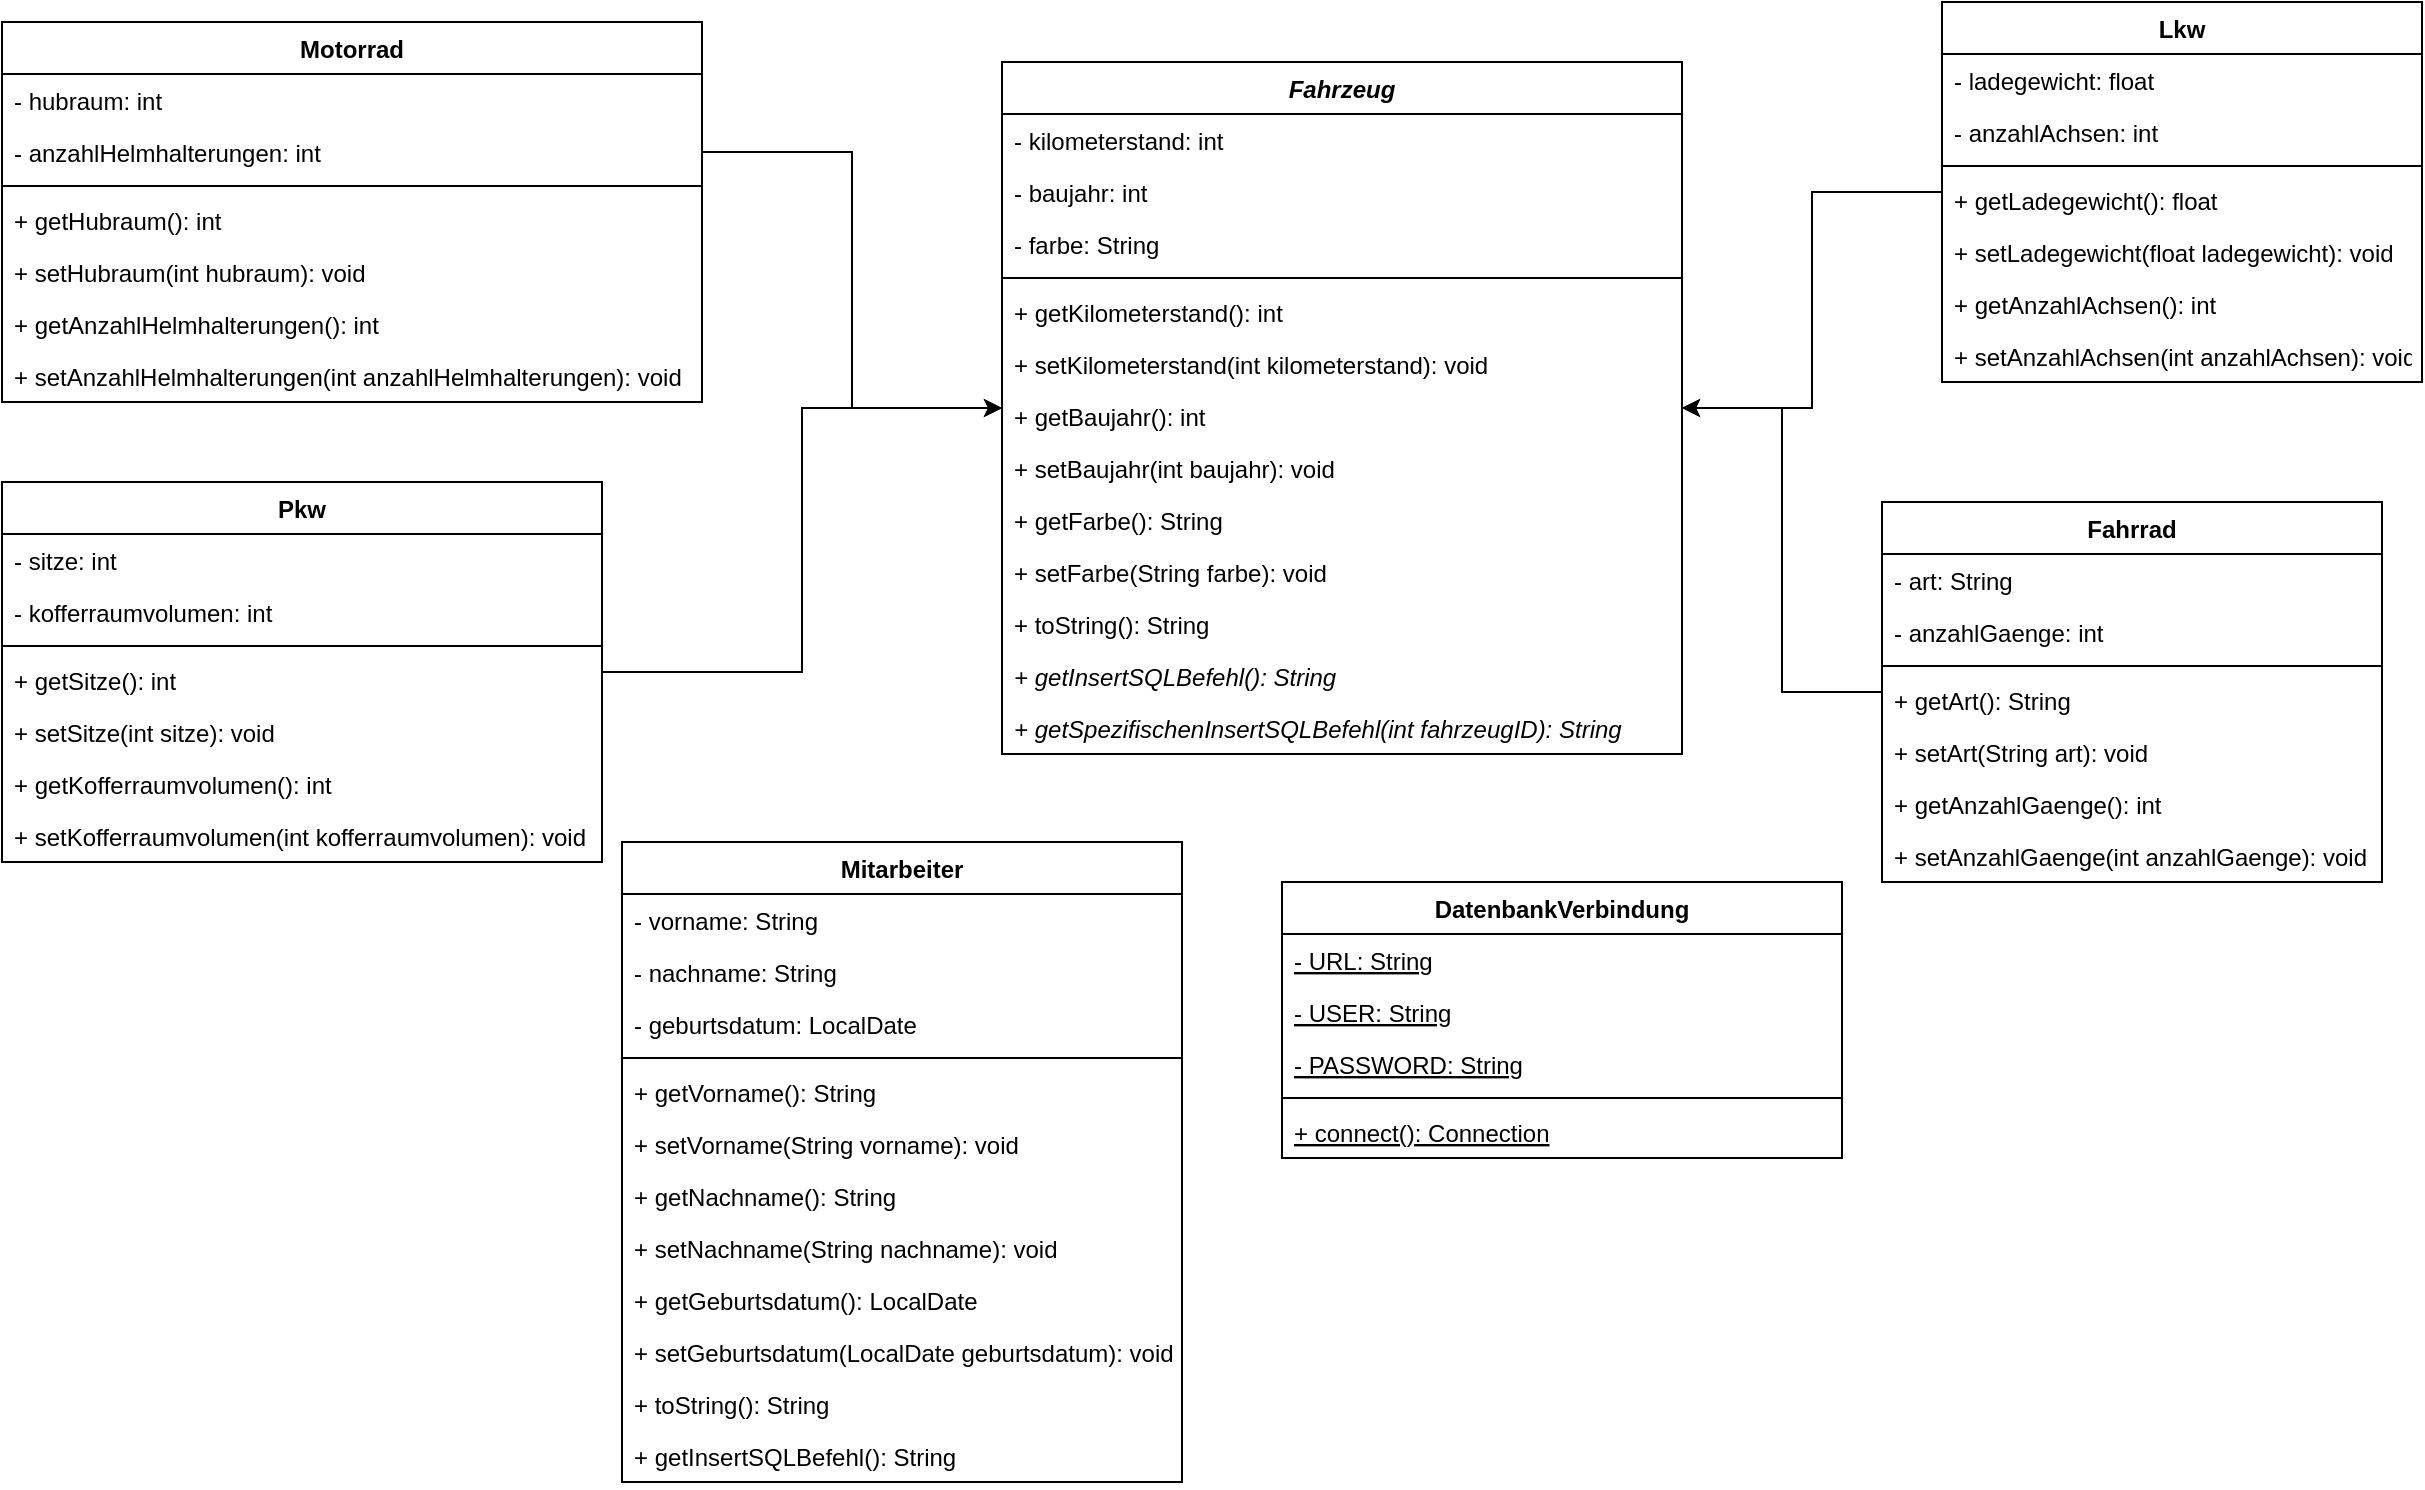 <mxfile version="19.0.1" type="device"><diagram id="4oLFSbJfifd1eVW6x0Mf" name="Seite-1"><mxGraphModel dx="162" dy="610" grid="1" gridSize="10" guides="1" tooltips="1" connect="1" arrows="1" fold="1" page="1" pageScale="1" pageWidth="827" pageHeight="1169" math="0" shadow="0"><root><mxCell id="0"/><mxCell id="1" parent="0"/><mxCell id="IlYYbOkx73-VreaoNOz4-83" value="Fahrzeug" style="swimlane;fontStyle=3;align=center;verticalAlign=top;childLayout=stackLayout;horizontal=1;startSize=26;horizontalStack=0;resizeParent=1;resizeParentMax=0;resizeLast=0;collapsible=1;marginBottom=0;" parent="1" vertex="1"><mxGeometry x="1360" y="50" width="340" height="346" as="geometry"/></mxCell><mxCell id="IlYYbOkx73-VreaoNOz4-84" value="- kilometerstand: int" style="text;strokeColor=none;fillColor=none;align=left;verticalAlign=top;spacingLeft=4;spacingRight=4;overflow=hidden;rotatable=0;points=[[0,0.5],[1,0.5]];portConstraint=eastwest;" parent="IlYYbOkx73-VreaoNOz4-83" vertex="1"><mxGeometry y="26" width="340" height="26" as="geometry"/></mxCell><mxCell id="IlYYbOkx73-VreaoNOz4-87" value="- baujahr: int" style="text;strokeColor=none;fillColor=none;align=left;verticalAlign=top;spacingLeft=4;spacingRight=4;overflow=hidden;rotatable=0;points=[[0,0.5],[1,0.5]];portConstraint=eastwest;" parent="IlYYbOkx73-VreaoNOz4-83" vertex="1"><mxGeometry y="52" width="340" height="26" as="geometry"/></mxCell><mxCell id="IlYYbOkx73-VreaoNOz4-88" value="- farbe: String" style="text;strokeColor=none;fillColor=none;align=left;verticalAlign=top;spacingLeft=4;spacingRight=4;overflow=hidden;rotatable=0;points=[[0,0.5],[1,0.5]];portConstraint=eastwest;" parent="IlYYbOkx73-VreaoNOz4-83" vertex="1"><mxGeometry y="78" width="340" height="26" as="geometry"/></mxCell><mxCell id="IlYYbOkx73-VreaoNOz4-85" value="" style="line;strokeWidth=1;fillColor=none;align=left;verticalAlign=middle;spacingTop=-1;spacingLeft=3;spacingRight=3;rotatable=0;labelPosition=right;points=[];portConstraint=eastwest;" parent="IlYYbOkx73-VreaoNOz4-83" vertex="1"><mxGeometry y="104" width="340" height="8" as="geometry"/></mxCell><mxCell id="IlYYbOkx73-VreaoNOz4-92" value="+ getKilometerstand(): int" style="text;strokeColor=none;fillColor=none;align=left;verticalAlign=top;spacingLeft=4;spacingRight=4;overflow=hidden;rotatable=0;points=[[0,0.5],[1,0.5]];portConstraint=eastwest;fontStyle=0" parent="IlYYbOkx73-VreaoNOz4-83" vertex="1"><mxGeometry y="112" width="340" height="26" as="geometry"/></mxCell><mxCell id="aefF2_1Y4NPqCtt36ovV-1" value="+ setKilometerstand(int kilometerstand): void" style="text;strokeColor=none;fillColor=none;align=left;verticalAlign=top;spacingLeft=4;spacingRight=4;overflow=hidden;rotatable=0;points=[[0,0.5],[1,0.5]];portConstraint=eastwest;fontStyle=0" vertex="1" parent="IlYYbOkx73-VreaoNOz4-83"><mxGeometry y="138" width="340" height="26" as="geometry"/></mxCell><mxCell id="aefF2_1Y4NPqCtt36ovV-2" value="+ getBaujahr(): int" style="text;strokeColor=none;fillColor=none;align=left;verticalAlign=top;spacingLeft=4;spacingRight=4;overflow=hidden;rotatable=0;points=[[0,0.5],[1,0.5]];portConstraint=eastwest;fontStyle=0" vertex="1" parent="IlYYbOkx73-VreaoNOz4-83"><mxGeometry y="164" width="340" height="26" as="geometry"/></mxCell><mxCell id="aefF2_1Y4NPqCtt36ovV-3" value="+ setBaujahr(int baujahr): void" style="text;strokeColor=none;fillColor=none;align=left;verticalAlign=top;spacingLeft=4;spacingRight=4;overflow=hidden;rotatable=0;points=[[0,0.5],[1,0.5]];portConstraint=eastwest;fontStyle=0" vertex="1" parent="IlYYbOkx73-VreaoNOz4-83"><mxGeometry y="190" width="340" height="26" as="geometry"/></mxCell><mxCell id="aefF2_1Y4NPqCtt36ovV-4" value="+ getFarbe(): String" style="text;strokeColor=none;fillColor=none;align=left;verticalAlign=top;spacingLeft=4;spacingRight=4;overflow=hidden;rotatable=0;points=[[0,0.5],[1,0.5]];portConstraint=eastwest;fontStyle=0" vertex="1" parent="IlYYbOkx73-VreaoNOz4-83"><mxGeometry y="216" width="340" height="26" as="geometry"/></mxCell><mxCell id="aefF2_1Y4NPqCtt36ovV-5" value="+ setFarbe(String farbe): void" style="text;strokeColor=none;fillColor=none;align=left;verticalAlign=top;spacingLeft=4;spacingRight=4;overflow=hidden;rotatable=0;points=[[0,0.5],[1,0.5]];portConstraint=eastwest;fontStyle=0" vertex="1" parent="IlYYbOkx73-VreaoNOz4-83"><mxGeometry y="242" width="340" height="26" as="geometry"/></mxCell><mxCell id="aefF2_1Y4NPqCtt36ovV-6" value="+ toString(): String" style="text;strokeColor=none;fillColor=none;align=left;verticalAlign=top;spacingLeft=4;spacingRight=4;overflow=hidden;rotatable=0;points=[[0,0.5],[1,0.5]];portConstraint=eastwest;fontStyle=0" vertex="1" parent="IlYYbOkx73-VreaoNOz4-83"><mxGeometry y="268" width="340" height="26" as="geometry"/></mxCell><mxCell id="aefF2_1Y4NPqCtt36ovV-7" value="+ getInsertSQLBefehl(): String" style="text;strokeColor=none;fillColor=none;align=left;verticalAlign=top;spacingLeft=4;spacingRight=4;overflow=hidden;rotatable=0;points=[[0,0.5],[1,0.5]];portConstraint=eastwest;fontStyle=2" vertex="1" parent="IlYYbOkx73-VreaoNOz4-83"><mxGeometry y="294" width="340" height="26" as="geometry"/></mxCell><mxCell id="aefF2_1Y4NPqCtt36ovV-8" value="+ getSpezifischenInsertSQLBefehl(int fahrzeugID): String" style="text;strokeColor=none;fillColor=none;align=left;verticalAlign=top;spacingLeft=4;spacingRight=4;overflow=hidden;rotatable=0;points=[[0,0.5],[1,0.5]];portConstraint=eastwest;fontStyle=2" vertex="1" parent="IlYYbOkx73-VreaoNOz4-83"><mxGeometry y="320" width="340" height="26" as="geometry"/></mxCell><mxCell id="aefF2_1Y4NPqCtt36ovV-48" style="edgeStyle=orthogonalEdgeStyle;rounded=0;orthogonalLoop=1;jettySize=auto;html=1;" edge="1" parent="1" source="IlYYbOkx73-VreaoNOz4-93" target="IlYYbOkx73-VreaoNOz4-83"><mxGeometry relative="1" as="geometry"/></mxCell><mxCell id="IlYYbOkx73-VreaoNOz4-93" value="Pkw" style="swimlane;fontStyle=1;align=center;verticalAlign=top;childLayout=stackLayout;horizontal=1;startSize=26;horizontalStack=0;resizeParent=1;resizeParentMax=0;resizeLast=0;collapsible=1;marginBottom=0;" parent="1" vertex="1"><mxGeometry x="860" y="260" width="300" height="190" as="geometry"/></mxCell><mxCell id="IlYYbOkx73-VreaoNOz4-94" value="- sitze: int" style="text;strokeColor=none;fillColor=none;align=left;verticalAlign=top;spacingLeft=4;spacingRight=4;overflow=hidden;rotatable=0;points=[[0,0.5],[1,0.5]];portConstraint=eastwest;" parent="IlYYbOkx73-VreaoNOz4-93" vertex="1"><mxGeometry y="26" width="300" height="26" as="geometry"/></mxCell><mxCell id="IlYYbOkx73-VreaoNOz4-95" value="- kofferraumvolumen: int" style="text;strokeColor=none;fillColor=none;align=left;verticalAlign=top;spacingLeft=4;spacingRight=4;overflow=hidden;rotatable=0;points=[[0,0.5],[1,0.5]];portConstraint=eastwest;" parent="IlYYbOkx73-VreaoNOz4-93" vertex="1"><mxGeometry y="52" width="300" height="26" as="geometry"/></mxCell><mxCell id="IlYYbOkx73-VreaoNOz4-100" value="" style="line;strokeWidth=1;fillColor=none;align=left;verticalAlign=middle;spacingTop=-1;spacingLeft=3;spacingRight=3;rotatable=0;labelPosition=right;points=[];portConstraint=eastwest;" parent="IlYYbOkx73-VreaoNOz4-93" vertex="1"><mxGeometry y="78" width="300" height="8" as="geometry"/></mxCell><mxCell id="IlYYbOkx73-VreaoNOz4-101" value="+ getSitze(): int" style="text;strokeColor=none;fillColor=none;align=left;verticalAlign=top;spacingLeft=4;spacingRight=4;overflow=hidden;rotatable=0;points=[[0,0.5],[1,0.5]];portConstraint=eastwest;fontStyle=0" parent="IlYYbOkx73-VreaoNOz4-93" vertex="1"><mxGeometry y="86" width="300" height="26" as="geometry"/></mxCell><mxCell id="aefF2_1Y4NPqCtt36ovV-35" value="+ setSitze(int sitze): void" style="text;strokeColor=none;fillColor=none;align=left;verticalAlign=top;spacingLeft=4;spacingRight=4;overflow=hidden;rotatable=0;points=[[0,0.5],[1,0.5]];portConstraint=eastwest;fontStyle=0" vertex="1" parent="IlYYbOkx73-VreaoNOz4-93"><mxGeometry y="112" width="300" height="26" as="geometry"/></mxCell><mxCell id="aefF2_1Y4NPqCtt36ovV-36" value="+ getKofferraumvolumen(): int" style="text;strokeColor=none;fillColor=none;align=left;verticalAlign=top;spacingLeft=4;spacingRight=4;overflow=hidden;rotatable=0;points=[[0,0.5],[1,0.5]];portConstraint=eastwest;fontStyle=0" vertex="1" parent="IlYYbOkx73-VreaoNOz4-93"><mxGeometry y="138" width="300" height="26" as="geometry"/></mxCell><mxCell id="aefF2_1Y4NPqCtt36ovV-37" value="+ setKofferraumvolumen(int kofferraumvolumen): void" style="text;strokeColor=none;fillColor=none;align=left;verticalAlign=top;spacingLeft=4;spacingRight=4;overflow=hidden;rotatable=0;points=[[0,0.5],[1,0.5]];portConstraint=eastwest;fontStyle=0" vertex="1" parent="IlYYbOkx73-VreaoNOz4-93"><mxGeometry y="164" width="300" height="26" as="geometry"/></mxCell><mxCell id="aefF2_1Y4NPqCtt36ovV-49" style="edgeStyle=orthogonalEdgeStyle;rounded=0;orthogonalLoop=1;jettySize=auto;html=1;" edge="1" parent="1" source="IlYYbOkx73-VreaoNOz4-103" target="IlYYbOkx73-VreaoNOz4-83"><mxGeometry relative="1" as="geometry"/></mxCell><mxCell id="IlYYbOkx73-VreaoNOz4-103" value="Lkw" style="swimlane;fontStyle=1;align=center;verticalAlign=top;childLayout=stackLayout;horizontal=1;startSize=26;horizontalStack=0;resizeParent=1;resizeParentMax=0;resizeLast=0;collapsible=1;marginBottom=0;" parent="1" vertex="1"><mxGeometry x="1830" y="20" width="240" height="190" as="geometry"/></mxCell><mxCell id="IlYYbOkx73-VreaoNOz4-104" value="- ladegewicht: float" style="text;strokeColor=none;fillColor=none;align=left;verticalAlign=top;spacingLeft=4;spacingRight=4;overflow=hidden;rotatable=0;points=[[0,0.5],[1,0.5]];portConstraint=eastwest;" parent="IlYYbOkx73-VreaoNOz4-103" vertex="1"><mxGeometry y="26" width="240" height="26" as="geometry"/></mxCell><mxCell id="IlYYbOkx73-VreaoNOz4-105" value="- anzahlAchsen: int" style="text;strokeColor=none;fillColor=none;align=left;verticalAlign=top;spacingLeft=4;spacingRight=4;overflow=hidden;rotatable=0;points=[[0,0.5],[1,0.5]];portConstraint=eastwest;" parent="IlYYbOkx73-VreaoNOz4-103" vertex="1"><mxGeometry y="52" width="240" height="26" as="geometry"/></mxCell><mxCell id="IlYYbOkx73-VreaoNOz4-106" value="" style="line;strokeWidth=1;fillColor=none;align=left;verticalAlign=middle;spacingTop=-1;spacingLeft=3;spacingRight=3;rotatable=0;labelPosition=right;points=[];portConstraint=eastwest;" parent="IlYYbOkx73-VreaoNOz4-103" vertex="1"><mxGeometry y="78" width="240" height="8" as="geometry"/></mxCell><mxCell id="IlYYbOkx73-VreaoNOz4-107" value="+ getLadegewicht(): float" style="text;strokeColor=none;fillColor=none;align=left;verticalAlign=top;spacingLeft=4;spacingRight=4;overflow=hidden;rotatable=0;points=[[0,0.5],[1,0.5]];portConstraint=eastwest;fontStyle=0" parent="IlYYbOkx73-VreaoNOz4-103" vertex="1"><mxGeometry y="86" width="240" height="26" as="geometry"/></mxCell><mxCell id="aefF2_1Y4NPqCtt36ovV-28" value="+ setLadegewicht(float ladegewicht): void" style="text;strokeColor=none;fillColor=none;align=left;verticalAlign=top;spacingLeft=4;spacingRight=4;overflow=hidden;rotatable=0;points=[[0,0.5],[1,0.5]];portConstraint=eastwest;fontStyle=0" vertex="1" parent="IlYYbOkx73-VreaoNOz4-103"><mxGeometry y="112" width="240" height="26" as="geometry"/></mxCell><mxCell id="aefF2_1Y4NPqCtt36ovV-29" value="+ getAnzahlAchsen(): int" style="text;strokeColor=none;fillColor=none;align=left;verticalAlign=top;spacingLeft=4;spacingRight=4;overflow=hidden;rotatable=0;points=[[0,0.5],[1,0.5]];portConstraint=eastwest;fontStyle=0" vertex="1" parent="IlYYbOkx73-VreaoNOz4-103"><mxGeometry y="138" width="240" height="26" as="geometry"/></mxCell><mxCell id="aefF2_1Y4NPqCtt36ovV-30" value="+ setAnzahlAchsen(int anzahlAchsen): void" style="text;strokeColor=none;fillColor=none;align=left;verticalAlign=top;spacingLeft=4;spacingRight=4;overflow=hidden;rotatable=0;points=[[0,0.5],[1,0.5]];portConstraint=eastwest;fontStyle=0" vertex="1" parent="IlYYbOkx73-VreaoNOz4-103"><mxGeometry y="164" width="240" height="26" as="geometry"/></mxCell><mxCell id="IlYYbOkx73-VreaoNOz4-109" value="Motorrad" style="swimlane;fontStyle=1;align=center;verticalAlign=top;childLayout=stackLayout;horizontal=1;startSize=26;horizontalStack=0;resizeParent=1;resizeParentMax=0;resizeLast=0;collapsible=1;marginBottom=0;" parent="1" vertex="1"><mxGeometry x="860" y="30" width="350" height="190" as="geometry"/></mxCell><mxCell id="IlYYbOkx73-VreaoNOz4-110" value="- hubraum: int" style="text;strokeColor=none;fillColor=none;align=left;verticalAlign=top;spacingLeft=4;spacingRight=4;overflow=hidden;rotatable=0;points=[[0,0.5],[1,0.5]];portConstraint=eastwest;" parent="IlYYbOkx73-VreaoNOz4-109" vertex="1"><mxGeometry y="26" width="350" height="26" as="geometry"/></mxCell><mxCell id="aefF2_1Y4NPqCtt36ovV-31" value="- anzahlHelmhalterungen: int" style="text;strokeColor=none;fillColor=none;align=left;verticalAlign=top;spacingLeft=4;spacingRight=4;overflow=hidden;rotatable=0;points=[[0,0.5],[1,0.5]];portConstraint=eastwest;" vertex="1" parent="IlYYbOkx73-VreaoNOz4-109"><mxGeometry y="52" width="350" height="26" as="geometry"/></mxCell><mxCell id="IlYYbOkx73-VreaoNOz4-112" value="" style="line;strokeWidth=1;fillColor=none;align=left;verticalAlign=middle;spacingTop=-1;spacingLeft=3;spacingRight=3;rotatable=0;labelPosition=right;points=[];portConstraint=eastwest;" parent="IlYYbOkx73-VreaoNOz4-109" vertex="1"><mxGeometry y="78" width="350" height="8" as="geometry"/></mxCell><mxCell id="IlYYbOkx73-VreaoNOz4-113" value="+ getHubraum(): int" style="text;strokeColor=none;fillColor=none;align=left;verticalAlign=top;spacingLeft=4;spacingRight=4;overflow=hidden;rotatable=0;points=[[0,0.5],[1,0.5]];portConstraint=eastwest;fontStyle=0" parent="IlYYbOkx73-VreaoNOz4-109" vertex="1"><mxGeometry y="86" width="350" height="26" as="geometry"/></mxCell><mxCell id="aefF2_1Y4NPqCtt36ovV-32" value="+ setHubraum(int hubraum): void" style="text;strokeColor=none;fillColor=none;align=left;verticalAlign=top;spacingLeft=4;spacingRight=4;overflow=hidden;rotatable=0;points=[[0,0.5],[1,0.5]];portConstraint=eastwest;fontStyle=0" vertex="1" parent="IlYYbOkx73-VreaoNOz4-109"><mxGeometry y="112" width="350" height="26" as="geometry"/></mxCell><mxCell id="aefF2_1Y4NPqCtt36ovV-33" value="+ getAnzahlHelmhalterungen(): int" style="text;strokeColor=none;fillColor=none;align=left;verticalAlign=top;spacingLeft=4;spacingRight=4;overflow=hidden;rotatable=0;points=[[0,0.5],[1,0.5]];portConstraint=eastwest;fontStyle=0" vertex="1" parent="IlYYbOkx73-VreaoNOz4-109"><mxGeometry y="138" width="350" height="26" as="geometry"/></mxCell><mxCell id="aefF2_1Y4NPqCtt36ovV-34" value="+ setAnzahlHelmhalterungen(int anzahlHelmhalterungen): void" style="text;strokeColor=none;fillColor=none;align=left;verticalAlign=top;spacingLeft=4;spacingRight=4;overflow=hidden;rotatable=0;points=[[0,0.5],[1,0.5]];portConstraint=eastwest;fontStyle=0" vertex="1" parent="IlYYbOkx73-VreaoNOz4-109"><mxGeometry y="164" width="350" height="26" as="geometry"/></mxCell><mxCell id="aefF2_1Y4NPqCtt36ovV-50" style="edgeStyle=orthogonalEdgeStyle;rounded=0;orthogonalLoop=1;jettySize=auto;html=1;" edge="1" parent="1" source="IlYYbOkx73-VreaoNOz4-115" target="IlYYbOkx73-VreaoNOz4-83"><mxGeometry relative="1" as="geometry"/></mxCell><mxCell id="IlYYbOkx73-VreaoNOz4-115" value="Fahrrad" style="swimlane;fontStyle=1;align=center;verticalAlign=top;childLayout=stackLayout;horizontal=1;startSize=26;horizontalStack=0;resizeParent=1;resizeParentMax=0;resizeLast=0;collapsible=1;marginBottom=0;" parent="1" vertex="1"><mxGeometry x="1800" y="270" width="250" height="190" as="geometry"/></mxCell><mxCell id="aefF2_1Y4NPqCtt36ovV-23" value="- art: String" style="text;strokeColor=none;fillColor=none;align=left;verticalAlign=top;spacingLeft=4;spacingRight=4;overflow=hidden;rotatable=0;points=[[0,0.5],[1,0.5]];portConstraint=eastwest;" vertex="1" parent="IlYYbOkx73-VreaoNOz4-115"><mxGeometry y="26" width="250" height="26" as="geometry"/></mxCell><mxCell id="IlYYbOkx73-VreaoNOz4-116" value="- anzahlGaenge: int" style="text;strokeColor=none;fillColor=none;align=left;verticalAlign=top;spacingLeft=4;spacingRight=4;overflow=hidden;rotatable=0;points=[[0,0.5],[1,0.5]];portConstraint=eastwest;" parent="IlYYbOkx73-VreaoNOz4-115" vertex="1"><mxGeometry y="52" width="250" height="26" as="geometry"/></mxCell><mxCell id="IlYYbOkx73-VreaoNOz4-117" value="" style="line;strokeWidth=1;fillColor=none;align=left;verticalAlign=middle;spacingTop=-1;spacingLeft=3;spacingRight=3;rotatable=0;labelPosition=right;points=[];portConstraint=eastwest;" parent="IlYYbOkx73-VreaoNOz4-115" vertex="1"><mxGeometry y="78" width="250" height="8" as="geometry"/></mxCell><mxCell id="IlYYbOkx73-VreaoNOz4-118" value="+ getArt(): String" style="text;strokeColor=none;fillColor=none;align=left;verticalAlign=top;spacingLeft=4;spacingRight=4;overflow=hidden;rotatable=0;points=[[0,0.5],[1,0.5]];portConstraint=eastwest;fontStyle=0" parent="IlYYbOkx73-VreaoNOz4-115" vertex="1"><mxGeometry y="86" width="250" height="26" as="geometry"/></mxCell><mxCell id="aefF2_1Y4NPqCtt36ovV-24" value="+ setArt(String art): void" style="text;strokeColor=none;fillColor=none;align=left;verticalAlign=top;spacingLeft=4;spacingRight=4;overflow=hidden;rotatable=0;points=[[0,0.5],[1,0.5]];portConstraint=eastwest;fontStyle=0" vertex="1" parent="IlYYbOkx73-VreaoNOz4-115"><mxGeometry y="112" width="250" height="26" as="geometry"/></mxCell><mxCell id="aefF2_1Y4NPqCtt36ovV-25" value="+ getAnzahlGaenge(): int" style="text;strokeColor=none;fillColor=none;align=left;verticalAlign=top;spacingLeft=4;spacingRight=4;overflow=hidden;rotatable=0;points=[[0,0.5],[1,0.5]];portConstraint=eastwest;fontStyle=0" vertex="1" parent="IlYYbOkx73-VreaoNOz4-115"><mxGeometry y="138" width="250" height="26" as="geometry"/></mxCell><mxCell id="aefF2_1Y4NPqCtt36ovV-26" value="+ setAnzahlGaenge(int anzahlGaenge): void" style="text;strokeColor=none;fillColor=none;align=left;verticalAlign=top;spacingLeft=4;spacingRight=4;overflow=hidden;rotatable=0;points=[[0,0.5],[1,0.5]];portConstraint=eastwest;fontStyle=0" vertex="1" parent="IlYYbOkx73-VreaoNOz4-115"><mxGeometry y="164" width="250" height="26" as="geometry"/></mxCell><mxCell id="IlYYbOkx73-VreaoNOz4-120" value="Mitarbeiter" style="swimlane;fontStyle=1;align=center;verticalAlign=top;childLayout=stackLayout;horizontal=1;startSize=26;horizontalStack=0;resizeParent=1;resizeParentMax=0;resizeLast=0;collapsible=1;marginBottom=0;" parent="1" vertex="1"><mxGeometry x="1170" y="440" width="280" height="320" as="geometry"/></mxCell><mxCell id="IlYYbOkx73-VreaoNOz4-121" value="- vorname: String" style="text;strokeColor=none;fillColor=none;align=left;verticalAlign=top;spacingLeft=4;spacingRight=4;overflow=hidden;rotatable=0;points=[[0,0.5],[1,0.5]];portConstraint=eastwest;" parent="IlYYbOkx73-VreaoNOz4-120" vertex="1"><mxGeometry y="26" width="280" height="26" as="geometry"/></mxCell><mxCell id="IlYYbOkx73-VreaoNOz4-122" value="- nachname: String" style="text;strokeColor=none;fillColor=none;align=left;verticalAlign=top;spacingLeft=4;spacingRight=4;overflow=hidden;rotatable=0;points=[[0,0.5],[1,0.5]];portConstraint=eastwest;" parent="IlYYbOkx73-VreaoNOz4-120" vertex="1"><mxGeometry y="52" width="280" height="26" as="geometry"/></mxCell><mxCell id="IlYYbOkx73-VreaoNOz4-125" value="- geburtsdatum: LocalDate" style="text;strokeColor=none;fillColor=none;align=left;verticalAlign=top;spacingLeft=4;spacingRight=4;overflow=hidden;rotatable=0;points=[[0,0.5],[1,0.5]];portConstraint=eastwest;" parent="IlYYbOkx73-VreaoNOz4-120" vertex="1"><mxGeometry y="78" width="280" height="26" as="geometry"/></mxCell><mxCell id="IlYYbOkx73-VreaoNOz4-123" value="" style="line;strokeWidth=1;fillColor=none;align=left;verticalAlign=middle;spacingTop=-1;spacingLeft=3;spacingRight=3;rotatable=0;labelPosition=right;points=[];portConstraint=eastwest;" parent="IlYYbOkx73-VreaoNOz4-120" vertex="1"><mxGeometry y="104" width="280" height="8" as="geometry"/></mxCell><mxCell id="IlYYbOkx73-VreaoNOz4-124" value="+ getVorname(): String" style="text;strokeColor=none;fillColor=none;align=left;verticalAlign=top;spacingLeft=4;spacingRight=4;overflow=hidden;rotatable=0;points=[[0,0.5],[1,0.5]];portConstraint=eastwest;fontStyle=0" parent="IlYYbOkx73-VreaoNOz4-120" vertex="1"><mxGeometry y="112" width="280" height="26" as="geometry"/></mxCell><mxCell id="aefF2_1Y4NPqCtt36ovV-38" value="+ setVorname(String vorname): void" style="text;strokeColor=none;fillColor=none;align=left;verticalAlign=top;spacingLeft=4;spacingRight=4;overflow=hidden;rotatable=0;points=[[0,0.5],[1,0.5]];portConstraint=eastwest;fontStyle=0" vertex="1" parent="IlYYbOkx73-VreaoNOz4-120"><mxGeometry y="138" width="280" height="26" as="geometry"/></mxCell><mxCell id="aefF2_1Y4NPqCtt36ovV-39" value="+ getNachname(): String" style="text;strokeColor=none;fillColor=none;align=left;verticalAlign=top;spacingLeft=4;spacingRight=4;overflow=hidden;rotatable=0;points=[[0,0.5],[1,0.5]];portConstraint=eastwest;fontStyle=0" vertex="1" parent="IlYYbOkx73-VreaoNOz4-120"><mxGeometry y="164" width="280" height="26" as="geometry"/></mxCell><mxCell id="aefF2_1Y4NPqCtt36ovV-40" value="+ setNachname(String nachname): void" style="text;strokeColor=none;fillColor=none;align=left;verticalAlign=top;spacingLeft=4;spacingRight=4;overflow=hidden;rotatable=0;points=[[0,0.5],[1,0.5]];portConstraint=eastwest;fontStyle=0" vertex="1" parent="IlYYbOkx73-VreaoNOz4-120"><mxGeometry y="190" width="280" height="26" as="geometry"/></mxCell><mxCell id="aefF2_1Y4NPqCtt36ovV-41" value="+ getGeburtsdatum(): LocalDate" style="text;strokeColor=none;fillColor=none;align=left;verticalAlign=top;spacingLeft=4;spacingRight=4;overflow=hidden;rotatable=0;points=[[0,0.5],[1,0.5]];portConstraint=eastwest;fontStyle=0" vertex="1" parent="IlYYbOkx73-VreaoNOz4-120"><mxGeometry y="216" width="280" height="26" as="geometry"/></mxCell><mxCell id="aefF2_1Y4NPqCtt36ovV-42" value="+ setGeburtsdatum(LocalDate geburtsdatum): void" style="text;strokeColor=none;fillColor=none;align=left;verticalAlign=top;spacingLeft=4;spacingRight=4;overflow=hidden;rotatable=0;points=[[0,0.5],[1,0.5]];portConstraint=eastwest;fontStyle=0" vertex="1" parent="IlYYbOkx73-VreaoNOz4-120"><mxGeometry y="242" width="280" height="26" as="geometry"/></mxCell><mxCell id="aefF2_1Y4NPqCtt36ovV-43" value="+ toString(): String" style="text;strokeColor=none;fillColor=none;align=left;verticalAlign=top;spacingLeft=4;spacingRight=4;overflow=hidden;rotatable=0;points=[[0,0.5],[1,0.5]];portConstraint=eastwest;fontStyle=0" vertex="1" parent="IlYYbOkx73-VreaoNOz4-120"><mxGeometry y="268" width="280" height="26" as="geometry"/></mxCell><mxCell id="aefF2_1Y4NPqCtt36ovV-45" value="+ getInsertSQLBefehl(): String" style="text;strokeColor=none;fillColor=none;align=left;verticalAlign=top;spacingLeft=4;spacingRight=4;overflow=hidden;rotatable=0;points=[[0,0.5],[1,0.5]];portConstraint=eastwest;fontStyle=0" vertex="1" parent="IlYYbOkx73-VreaoNOz4-120"><mxGeometry y="294" width="280" height="26" as="geometry"/></mxCell><mxCell id="aefF2_1Y4NPqCtt36ovV-47" style="edgeStyle=orthogonalEdgeStyle;rounded=0;orthogonalLoop=1;jettySize=auto;html=1;" edge="1" parent="1" source="aefF2_1Y4NPqCtt36ovV-31" target="IlYYbOkx73-VreaoNOz4-83"><mxGeometry relative="1" as="geometry"/></mxCell><mxCell id="aefF2_1Y4NPqCtt36ovV-51" value="DatenbankVerbindung" style="swimlane;fontStyle=1;align=center;verticalAlign=top;childLayout=stackLayout;horizontal=1;startSize=26;horizontalStack=0;resizeParent=1;resizeParentMax=0;resizeLast=0;collapsible=1;marginBottom=0;" vertex="1" parent="1"><mxGeometry x="1500" y="460" width="280" height="138" as="geometry"/></mxCell><mxCell id="aefF2_1Y4NPqCtt36ovV-52" value="- URL: String" style="text;strokeColor=none;fillColor=none;align=left;verticalAlign=top;spacingLeft=4;spacingRight=4;overflow=hidden;rotatable=0;points=[[0,0.5],[1,0.5]];portConstraint=eastwest;fontStyle=4" vertex="1" parent="aefF2_1Y4NPqCtt36ovV-51"><mxGeometry y="26" width="280" height="26" as="geometry"/></mxCell><mxCell id="aefF2_1Y4NPqCtt36ovV-53" value="- USER: String" style="text;strokeColor=none;fillColor=none;align=left;verticalAlign=top;spacingLeft=4;spacingRight=4;overflow=hidden;rotatable=0;points=[[0,0.5],[1,0.5]];portConstraint=eastwest;fontStyle=4" vertex="1" parent="aefF2_1Y4NPqCtt36ovV-51"><mxGeometry y="52" width="280" height="26" as="geometry"/></mxCell><mxCell id="aefF2_1Y4NPqCtt36ovV-54" value="- PASSWORD: String" style="text;strokeColor=none;fillColor=none;align=left;verticalAlign=top;spacingLeft=4;spacingRight=4;overflow=hidden;rotatable=0;points=[[0,0.5],[1,0.5]];portConstraint=eastwest;fontStyle=4" vertex="1" parent="aefF2_1Y4NPqCtt36ovV-51"><mxGeometry y="78" width="280" height="26" as="geometry"/></mxCell><mxCell id="aefF2_1Y4NPqCtt36ovV-55" value="" style="line;strokeWidth=1;fillColor=none;align=left;verticalAlign=middle;spacingTop=-1;spacingLeft=3;spacingRight=3;rotatable=0;labelPosition=right;points=[];portConstraint=eastwest;" vertex="1" parent="aefF2_1Y4NPqCtt36ovV-51"><mxGeometry y="104" width="280" height="8" as="geometry"/></mxCell><mxCell id="aefF2_1Y4NPqCtt36ovV-56" value="+ connect(): Connection" style="text;strokeColor=none;fillColor=none;align=left;verticalAlign=top;spacingLeft=4;spacingRight=4;overflow=hidden;rotatable=0;points=[[0,0.5],[1,0.5]];portConstraint=eastwest;fontStyle=4" vertex="1" parent="aefF2_1Y4NPqCtt36ovV-51"><mxGeometry y="112" width="280" height="26" as="geometry"/></mxCell></root></mxGraphModel></diagram></mxfile>